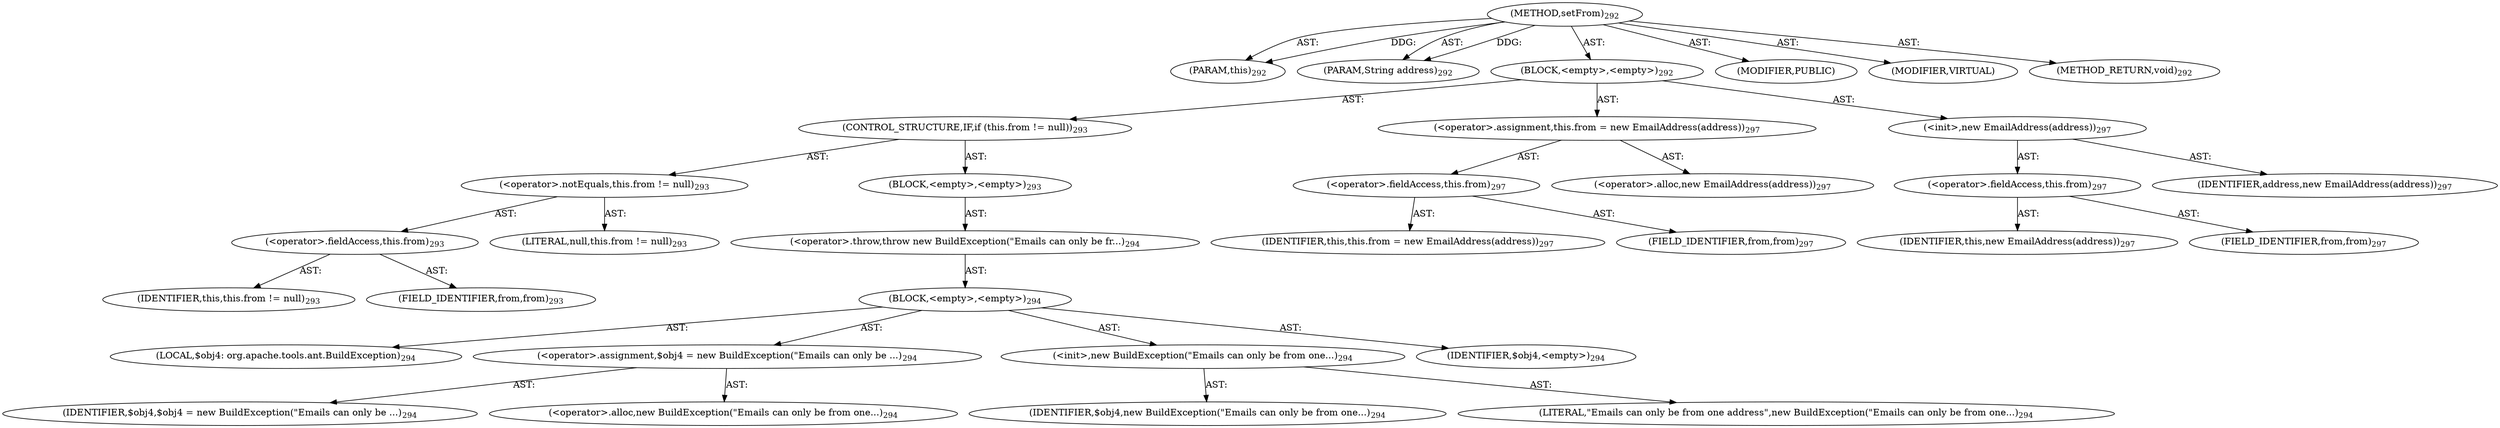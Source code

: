 digraph "setFrom" {  
"111669149710" [label = <(METHOD,setFrom)<SUB>292</SUB>> ]
"115964117004" [label = <(PARAM,this)<SUB>292</SUB>> ]
"115964117026" [label = <(PARAM,String address)<SUB>292</SUB>> ]
"25769803798" [label = <(BLOCK,&lt;empty&gt;,&lt;empty&gt;)<SUB>292</SUB>> ]
"47244640260" [label = <(CONTROL_STRUCTURE,IF,if (this.from != null))<SUB>293</SUB>> ]
"30064771141" [label = <(&lt;operator&gt;.notEquals,this.from != null)<SUB>293</SUB>> ]
"30064771142" [label = <(&lt;operator&gt;.fieldAccess,this.from)<SUB>293</SUB>> ]
"68719476756" [label = <(IDENTIFIER,this,this.from != null)<SUB>293</SUB>> ]
"55834574872" [label = <(FIELD_IDENTIFIER,from,from)<SUB>293</SUB>> ]
"90194313227" [label = <(LITERAL,null,this.from != null)<SUB>293</SUB>> ]
"25769803799" [label = <(BLOCK,&lt;empty&gt;,&lt;empty&gt;)<SUB>293</SUB>> ]
"30064771143" [label = <(&lt;operator&gt;.throw,throw new BuildException(&quot;Emails can only be fr...)<SUB>294</SUB>> ]
"25769803800" [label = <(BLOCK,&lt;empty&gt;,&lt;empty&gt;)<SUB>294</SUB>> ]
"94489280516" [label = <(LOCAL,$obj4: org.apache.tools.ant.BuildException)<SUB>294</SUB>> ]
"30064771144" [label = <(&lt;operator&gt;.assignment,$obj4 = new BuildException(&quot;Emails can only be ...)<SUB>294</SUB>> ]
"68719476807" [label = <(IDENTIFIER,$obj4,$obj4 = new BuildException(&quot;Emails can only be ...)<SUB>294</SUB>> ]
"30064771145" [label = <(&lt;operator&gt;.alloc,new BuildException(&quot;Emails can only be from one...)<SUB>294</SUB>> ]
"30064771146" [label = <(&lt;init&gt;,new BuildException(&quot;Emails can only be from one...)<SUB>294</SUB>> ]
"68719476808" [label = <(IDENTIFIER,$obj4,new BuildException(&quot;Emails can only be from one...)<SUB>294</SUB>> ]
"90194313228" [label = <(LITERAL,&quot;Emails can only be from one address&quot;,new BuildException(&quot;Emails can only be from one...)<SUB>294</SUB>> ]
"68719476809" [label = <(IDENTIFIER,$obj4,&lt;empty&gt;)<SUB>294</SUB>> ]
"30064771147" [label = <(&lt;operator&gt;.assignment,this.from = new EmailAddress(address))<SUB>297</SUB>> ]
"30064771148" [label = <(&lt;operator&gt;.fieldAccess,this.from)<SUB>297</SUB>> ]
"68719476757" [label = <(IDENTIFIER,this,this.from = new EmailAddress(address))<SUB>297</SUB>> ]
"55834574873" [label = <(FIELD_IDENTIFIER,from,from)<SUB>297</SUB>> ]
"30064771149" [label = <(&lt;operator&gt;.alloc,new EmailAddress(address))<SUB>297</SUB>> ]
"30064771150" [label = <(&lt;init&gt;,new EmailAddress(address))<SUB>297</SUB>> ]
"30064771151" [label = <(&lt;operator&gt;.fieldAccess,this.from)<SUB>297</SUB>> ]
"68719476810" [label = <(IDENTIFIER,this,new EmailAddress(address))<SUB>297</SUB>> ]
"55834574874" [label = <(FIELD_IDENTIFIER,from,from)<SUB>297</SUB>> ]
"68719476811" [label = <(IDENTIFIER,address,new EmailAddress(address))<SUB>297</SUB>> ]
"133143986232" [label = <(MODIFIER,PUBLIC)> ]
"133143986233" [label = <(MODIFIER,VIRTUAL)> ]
"128849018894" [label = <(METHOD_RETURN,void)<SUB>292</SUB>> ]
  "111669149710" -> "115964117004"  [ label = "AST: "] 
  "111669149710" -> "115964117026"  [ label = "AST: "] 
  "111669149710" -> "25769803798"  [ label = "AST: "] 
  "111669149710" -> "133143986232"  [ label = "AST: "] 
  "111669149710" -> "133143986233"  [ label = "AST: "] 
  "111669149710" -> "128849018894"  [ label = "AST: "] 
  "25769803798" -> "47244640260"  [ label = "AST: "] 
  "25769803798" -> "30064771147"  [ label = "AST: "] 
  "25769803798" -> "30064771150"  [ label = "AST: "] 
  "47244640260" -> "30064771141"  [ label = "AST: "] 
  "47244640260" -> "25769803799"  [ label = "AST: "] 
  "30064771141" -> "30064771142"  [ label = "AST: "] 
  "30064771141" -> "90194313227"  [ label = "AST: "] 
  "30064771142" -> "68719476756"  [ label = "AST: "] 
  "30064771142" -> "55834574872"  [ label = "AST: "] 
  "25769803799" -> "30064771143"  [ label = "AST: "] 
  "30064771143" -> "25769803800"  [ label = "AST: "] 
  "25769803800" -> "94489280516"  [ label = "AST: "] 
  "25769803800" -> "30064771144"  [ label = "AST: "] 
  "25769803800" -> "30064771146"  [ label = "AST: "] 
  "25769803800" -> "68719476809"  [ label = "AST: "] 
  "30064771144" -> "68719476807"  [ label = "AST: "] 
  "30064771144" -> "30064771145"  [ label = "AST: "] 
  "30064771146" -> "68719476808"  [ label = "AST: "] 
  "30064771146" -> "90194313228"  [ label = "AST: "] 
  "30064771147" -> "30064771148"  [ label = "AST: "] 
  "30064771147" -> "30064771149"  [ label = "AST: "] 
  "30064771148" -> "68719476757"  [ label = "AST: "] 
  "30064771148" -> "55834574873"  [ label = "AST: "] 
  "30064771150" -> "30064771151"  [ label = "AST: "] 
  "30064771150" -> "68719476811"  [ label = "AST: "] 
  "30064771151" -> "68719476810"  [ label = "AST: "] 
  "30064771151" -> "55834574874"  [ label = "AST: "] 
  "111669149710" -> "115964117004"  [ label = "DDG: "] 
  "111669149710" -> "115964117026"  [ label = "DDG: "] 
}
